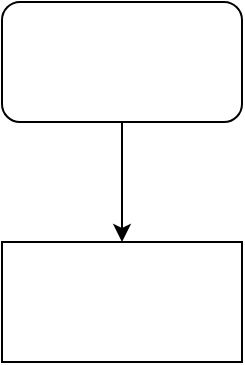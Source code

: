 <mxfile version="13.9.9" type="github" pages="2">
  <diagram id="IPUWkhccM99kv6UNxn6Q" name="Page-1">
    <mxGraphModel dx="1138" dy="714" grid="1" gridSize="10" guides="1" tooltips="1" connect="1" arrows="1" fold="1" page="1" pageScale="1" pageWidth="827" pageHeight="1169" math="0" shadow="0">
      <root>
        <mxCell id="0" />
        <mxCell id="1" parent="0" />
        <mxCell id="YI6oHCcoEkGc4NHFhSed-1" value="" style="rounded=0;whiteSpace=wrap;html=1;" vertex="1" parent="1">
          <mxGeometry x="350" y="340" width="120" height="60" as="geometry" />
        </mxCell>
        <mxCell id="YI6oHCcoEkGc4NHFhSed-3" value="" style="edgeStyle=orthogonalEdgeStyle;rounded=0;orthogonalLoop=1;jettySize=auto;html=1;" edge="1" parent="1" source="YI6oHCcoEkGc4NHFhSed-2" target="YI6oHCcoEkGc4NHFhSed-1">
          <mxGeometry relative="1" as="geometry" />
        </mxCell>
        <mxCell id="YI6oHCcoEkGc4NHFhSed-2" value="" style="rounded=1;whiteSpace=wrap;html=1;" vertex="1" parent="1">
          <mxGeometry x="350" y="220" width="120" height="60" as="geometry" />
        </mxCell>
      </root>
    </mxGraphModel>
  </diagram>
  <diagram id="R09zKOH8sbvwVgQ3k-L-" name="Page-2">
    <mxGraphModel dx="1138" dy="714" grid="1" gridSize="10" guides="1" tooltips="1" connect="1" arrows="1" fold="1" page="1" pageScale="1" pageWidth="827" pageHeight="1169" math="0" shadow="0">
      <root>
        <mxCell id="mghJRam54M-5qTfFJ0es-0" />
        <mxCell id="mghJRam54M-5qTfFJ0es-1" parent="mghJRam54M-5qTfFJ0es-0" />
        <mxCell id="mghJRam54M-5qTfFJ0es-2" value="" style="ellipse;whiteSpace=wrap;html=1;" vertex="1" parent="mghJRam54M-5qTfFJ0es-1">
          <mxGeometry x="350" y="330" width="120" height="80" as="geometry" />
        </mxCell>
      </root>
    </mxGraphModel>
  </diagram>
</mxfile>
